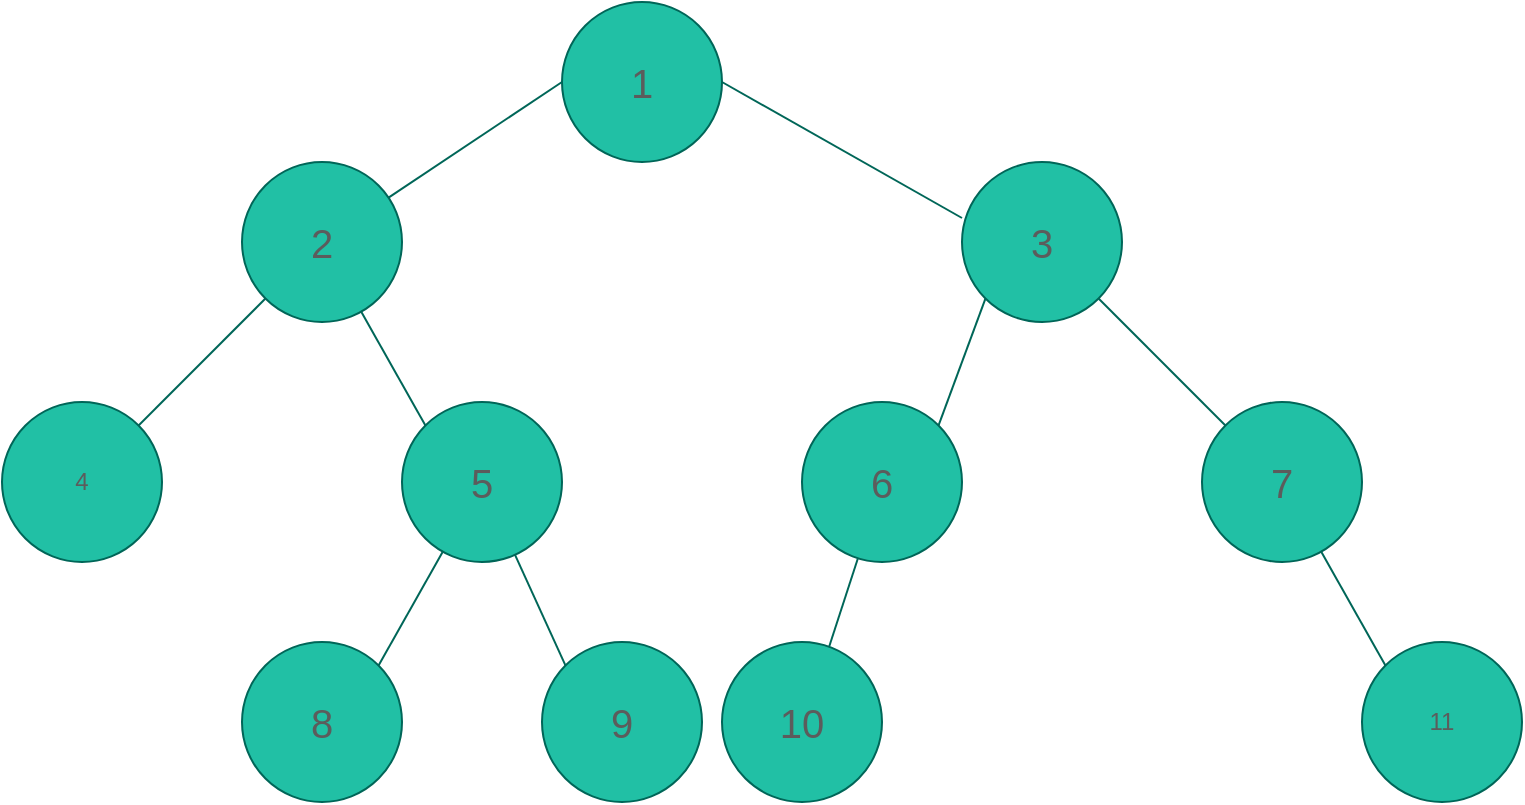 <mxfile version="27.0.5">
  <diagram name="第 1 页" id="raP9I7w9HJuVn9uI5VcJ">
    <mxGraphModel dx="1018" dy="674" grid="1" gridSize="10" guides="1" tooltips="1" connect="1" arrows="1" fold="1" page="1" pageScale="1" pageWidth="827" pageHeight="1169" math="0" shadow="0">
      <root>
        <mxCell id="0" />
        <mxCell id="1" parent="0" />
        <mxCell id="Lhsv0Yfd5E1QXEF5s4fU-1" value="1" style="ellipse;whiteSpace=wrap;html=1;aspect=fixed;labelBackgroundColor=none;fillColor=#21C0A5;strokeColor=#006658;fontColor=#5C5C5C;fontSize=20;" parent="1" vertex="1">
          <mxGeometry x="320" y="120" width="80" height="80" as="geometry" />
        </mxCell>
        <mxCell id="Lhsv0Yfd5E1QXEF5s4fU-16" style="rounded=0;orthogonalLoop=1;jettySize=auto;html=1;entryX=1;entryY=0;entryDx=0;entryDy=0;startArrow=none;startFill=0;endArrow=none;labelBackgroundColor=none;fontColor=default;strokeColor=#006658;fontSize=20;" parent="1" source="Lhsv0Yfd5E1QXEF5s4fU-2" target="Lhsv0Yfd5E1QXEF5s4fU-4" edge="1">
          <mxGeometry relative="1" as="geometry" />
        </mxCell>
        <mxCell id="Lhsv0Yfd5E1QXEF5s4fU-17" style="rounded=0;orthogonalLoop=1;jettySize=auto;html=1;entryX=0;entryY=0;entryDx=0;entryDy=0;fontColor=default;startArrow=none;startFill=0;endArrow=none;labelBackgroundColor=none;strokeColor=#006658;fontSize=20;" parent="1" source="Lhsv0Yfd5E1QXEF5s4fU-2" target="Lhsv0Yfd5E1QXEF5s4fU-5" edge="1">
          <mxGeometry relative="1" as="geometry" />
        </mxCell>
        <mxCell id="Lhsv0Yfd5E1QXEF5s4fU-2" value="2" style="ellipse;whiteSpace=wrap;html=1;aspect=fixed;labelBackgroundColor=none;fillColor=#21C0A5;strokeColor=#006658;fontColor=#5C5C5C;fontSize=20;" parent="1" vertex="1">
          <mxGeometry x="160" y="200" width="80" height="80" as="geometry" />
        </mxCell>
        <mxCell id="Lhsv0Yfd5E1QXEF5s4fU-18" style="rounded=0;orthogonalLoop=1;jettySize=auto;html=1;entryX=1;entryY=0;entryDx=0;entryDy=0;fontColor=default;exitX=0;exitY=1;exitDx=0;exitDy=0;startArrow=none;startFill=0;endArrow=none;labelBackgroundColor=none;strokeColor=#006658;fontSize=20;" parent="1" source="Lhsv0Yfd5E1QXEF5s4fU-3" target="Lhsv0Yfd5E1QXEF5s4fU-6" edge="1">
          <mxGeometry relative="1" as="geometry" />
        </mxCell>
        <mxCell id="Lhsv0Yfd5E1QXEF5s4fU-19" style="rounded=0;orthogonalLoop=1;jettySize=auto;html=1;entryX=0;entryY=0;entryDx=0;entryDy=0;fontColor=default;exitX=1;exitY=1;exitDx=0;exitDy=0;startArrow=none;startFill=0;endArrow=none;labelBackgroundColor=none;strokeColor=#006658;fontSize=20;" parent="1" source="Lhsv0Yfd5E1QXEF5s4fU-3" target="Lhsv0Yfd5E1QXEF5s4fU-7" edge="1">
          <mxGeometry relative="1" as="geometry" />
        </mxCell>
        <mxCell id="Lhsv0Yfd5E1QXEF5s4fU-3" value="3" style="ellipse;whiteSpace=wrap;html=1;aspect=fixed;labelBackgroundColor=none;fillColor=#21C0A5;strokeColor=#006658;fontColor=#5C5C5C;fontSize=20;" parent="1" vertex="1">
          <mxGeometry x="520" y="200" width="80" height="80" as="geometry" />
        </mxCell>
        <mxCell id="Lhsv0Yfd5E1QXEF5s4fU-4" value="4" style="ellipse;whiteSpace=wrap;html=1;aspect=fixed;labelBackgroundColor=none;fillColor=#21C0A5;strokeColor=#006658;fontColor=#5C5C5C;" parent="1" vertex="1">
          <mxGeometry x="40" y="320" width="80" height="80" as="geometry" />
        </mxCell>
        <mxCell id="Lhsv0Yfd5E1QXEF5s4fU-20" style="rounded=0;orthogonalLoop=1;jettySize=auto;html=1;entryX=1;entryY=0;entryDx=0;entryDy=0;fontColor=default;startArrow=none;startFill=0;endArrow=none;labelBackgroundColor=none;strokeColor=#006658;fontSize=20;" parent="1" source="Lhsv0Yfd5E1QXEF5s4fU-5" target="Lhsv0Yfd5E1QXEF5s4fU-9" edge="1">
          <mxGeometry relative="1" as="geometry" />
        </mxCell>
        <mxCell id="Lhsv0Yfd5E1QXEF5s4fU-21" style="rounded=0;orthogonalLoop=1;jettySize=auto;html=1;entryX=0;entryY=0;entryDx=0;entryDy=0;fontColor=default;startArrow=none;startFill=0;endArrow=none;labelBackgroundColor=none;strokeColor=#006658;fontSize=20;" parent="1" source="Lhsv0Yfd5E1QXEF5s4fU-5" target="Lhsv0Yfd5E1QXEF5s4fU-11" edge="1">
          <mxGeometry relative="1" as="geometry" />
        </mxCell>
        <mxCell id="Lhsv0Yfd5E1QXEF5s4fU-5" value="5" style="ellipse;whiteSpace=wrap;html=1;aspect=fixed;labelBackgroundColor=none;fillColor=#21C0A5;strokeColor=#006658;fontColor=#5C5C5C;fontSize=20;" parent="1" vertex="1">
          <mxGeometry x="240" y="320" width="80" height="80" as="geometry" />
        </mxCell>
        <mxCell id="Lhsv0Yfd5E1QXEF5s4fU-22" style="rounded=0;orthogonalLoop=1;jettySize=auto;html=1;entryX=0.663;entryY=0.05;entryDx=0;entryDy=0;fontColor=default;startArrow=none;startFill=0;endArrow=none;labelBackgroundColor=none;entryPerimeter=0;strokeColor=#006658;fontSize=20;" parent="1" source="Lhsv0Yfd5E1QXEF5s4fU-6" target="Lhsv0Yfd5E1QXEF5s4fU-10" edge="1">
          <mxGeometry relative="1" as="geometry" />
        </mxCell>
        <mxCell id="Lhsv0Yfd5E1QXEF5s4fU-6" value="6" style="ellipse;whiteSpace=wrap;html=1;aspect=fixed;labelBackgroundColor=none;fillColor=#21C0A5;strokeColor=#006658;fontColor=#5C5C5C;fontSize=20;" parent="1" vertex="1">
          <mxGeometry x="440" y="320" width="80" height="80" as="geometry" />
        </mxCell>
        <mxCell id="Lhsv0Yfd5E1QXEF5s4fU-23" style="rounded=0;orthogonalLoop=1;jettySize=auto;html=1;entryX=0;entryY=0;entryDx=0;entryDy=0;fontColor=default;startArrow=none;startFill=0;endArrow=none;labelBackgroundColor=none;strokeColor=#006658;fontSize=20;" parent="1" source="Lhsv0Yfd5E1QXEF5s4fU-7" target="Lhsv0Yfd5E1QXEF5s4fU-8" edge="1">
          <mxGeometry relative="1" as="geometry" />
        </mxCell>
        <mxCell id="Lhsv0Yfd5E1QXEF5s4fU-7" value="7" style="ellipse;whiteSpace=wrap;html=1;aspect=fixed;labelBackgroundColor=none;fillColor=#21C0A5;strokeColor=#006658;fontColor=#5C5C5C;fontSize=20;" parent="1" vertex="1">
          <mxGeometry x="640" y="320" width="80" height="80" as="geometry" />
        </mxCell>
        <mxCell id="Lhsv0Yfd5E1QXEF5s4fU-8" value="11" style="ellipse;whiteSpace=wrap;html=1;aspect=fixed;labelBackgroundColor=none;fillColor=#21C0A5;strokeColor=#006658;fontColor=#5C5C5C;" parent="1" vertex="1">
          <mxGeometry x="720" y="440" width="80" height="80" as="geometry" />
        </mxCell>
        <mxCell id="Lhsv0Yfd5E1QXEF5s4fU-9" value="8" style="ellipse;whiteSpace=wrap;html=1;aspect=fixed;labelBackgroundColor=none;fillColor=#21C0A5;strokeColor=#006658;fontColor=#5C5C5C;fontSize=20;" parent="1" vertex="1">
          <mxGeometry x="160" y="440" width="80" height="80" as="geometry" />
        </mxCell>
        <mxCell id="Lhsv0Yfd5E1QXEF5s4fU-10" value="10" style="ellipse;whiteSpace=wrap;html=1;aspect=fixed;labelBackgroundColor=none;fillColor=#21C0A5;strokeColor=#006658;fontColor=#5C5C5C;fontSize=20;" parent="1" vertex="1">
          <mxGeometry x="400" y="440" width="80" height="80" as="geometry" />
        </mxCell>
        <mxCell id="Lhsv0Yfd5E1QXEF5s4fU-11" value="9" style="ellipse;whiteSpace=wrap;html=1;aspect=fixed;labelBackgroundColor=none;fillColor=#21C0A5;strokeColor=#006658;fontColor=#5C5C5C;fontSize=20;" parent="1" vertex="1">
          <mxGeometry x="310" y="440" width="80" height="80" as="geometry" />
        </mxCell>
        <mxCell id="Lhsv0Yfd5E1QXEF5s4fU-14" value="" style="endArrow=none;html=1;rounded=0;entryX=0;entryY=0.5;entryDx=0;entryDy=0;labelBackgroundColor=none;fontColor=default;strokeColor=#006658;fontSize=20;" parent="1" source="Lhsv0Yfd5E1QXEF5s4fU-2" target="Lhsv0Yfd5E1QXEF5s4fU-1" edge="1">
          <mxGeometry width="50" height="50" relative="1" as="geometry">
            <mxPoint x="290" y="180" as="sourcePoint" />
            <mxPoint x="340" y="130" as="targetPoint" />
          </mxGeometry>
        </mxCell>
        <mxCell id="Lhsv0Yfd5E1QXEF5s4fU-15" value="" style="endArrow=none;html=1;rounded=0;exitX=1;exitY=0.5;exitDx=0;exitDy=0;entryX=0;entryY=0.35;entryDx=0;entryDy=0;entryPerimeter=0;labelBackgroundColor=none;fontColor=default;strokeColor=#006658;fontSize=20;" parent="1" source="Lhsv0Yfd5E1QXEF5s4fU-1" target="Lhsv0Yfd5E1QXEF5s4fU-3" edge="1">
          <mxGeometry width="50" height="50" relative="1" as="geometry">
            <mxPoint x="490" y="160" as="sourcePoint" />
            <mxPoint x="540" y="110" as="targetPoint" />
          </mxGeometry>
        </mxCell>
      </root>
    </mxGraphModel>
  </diagram>
</mxfile>
